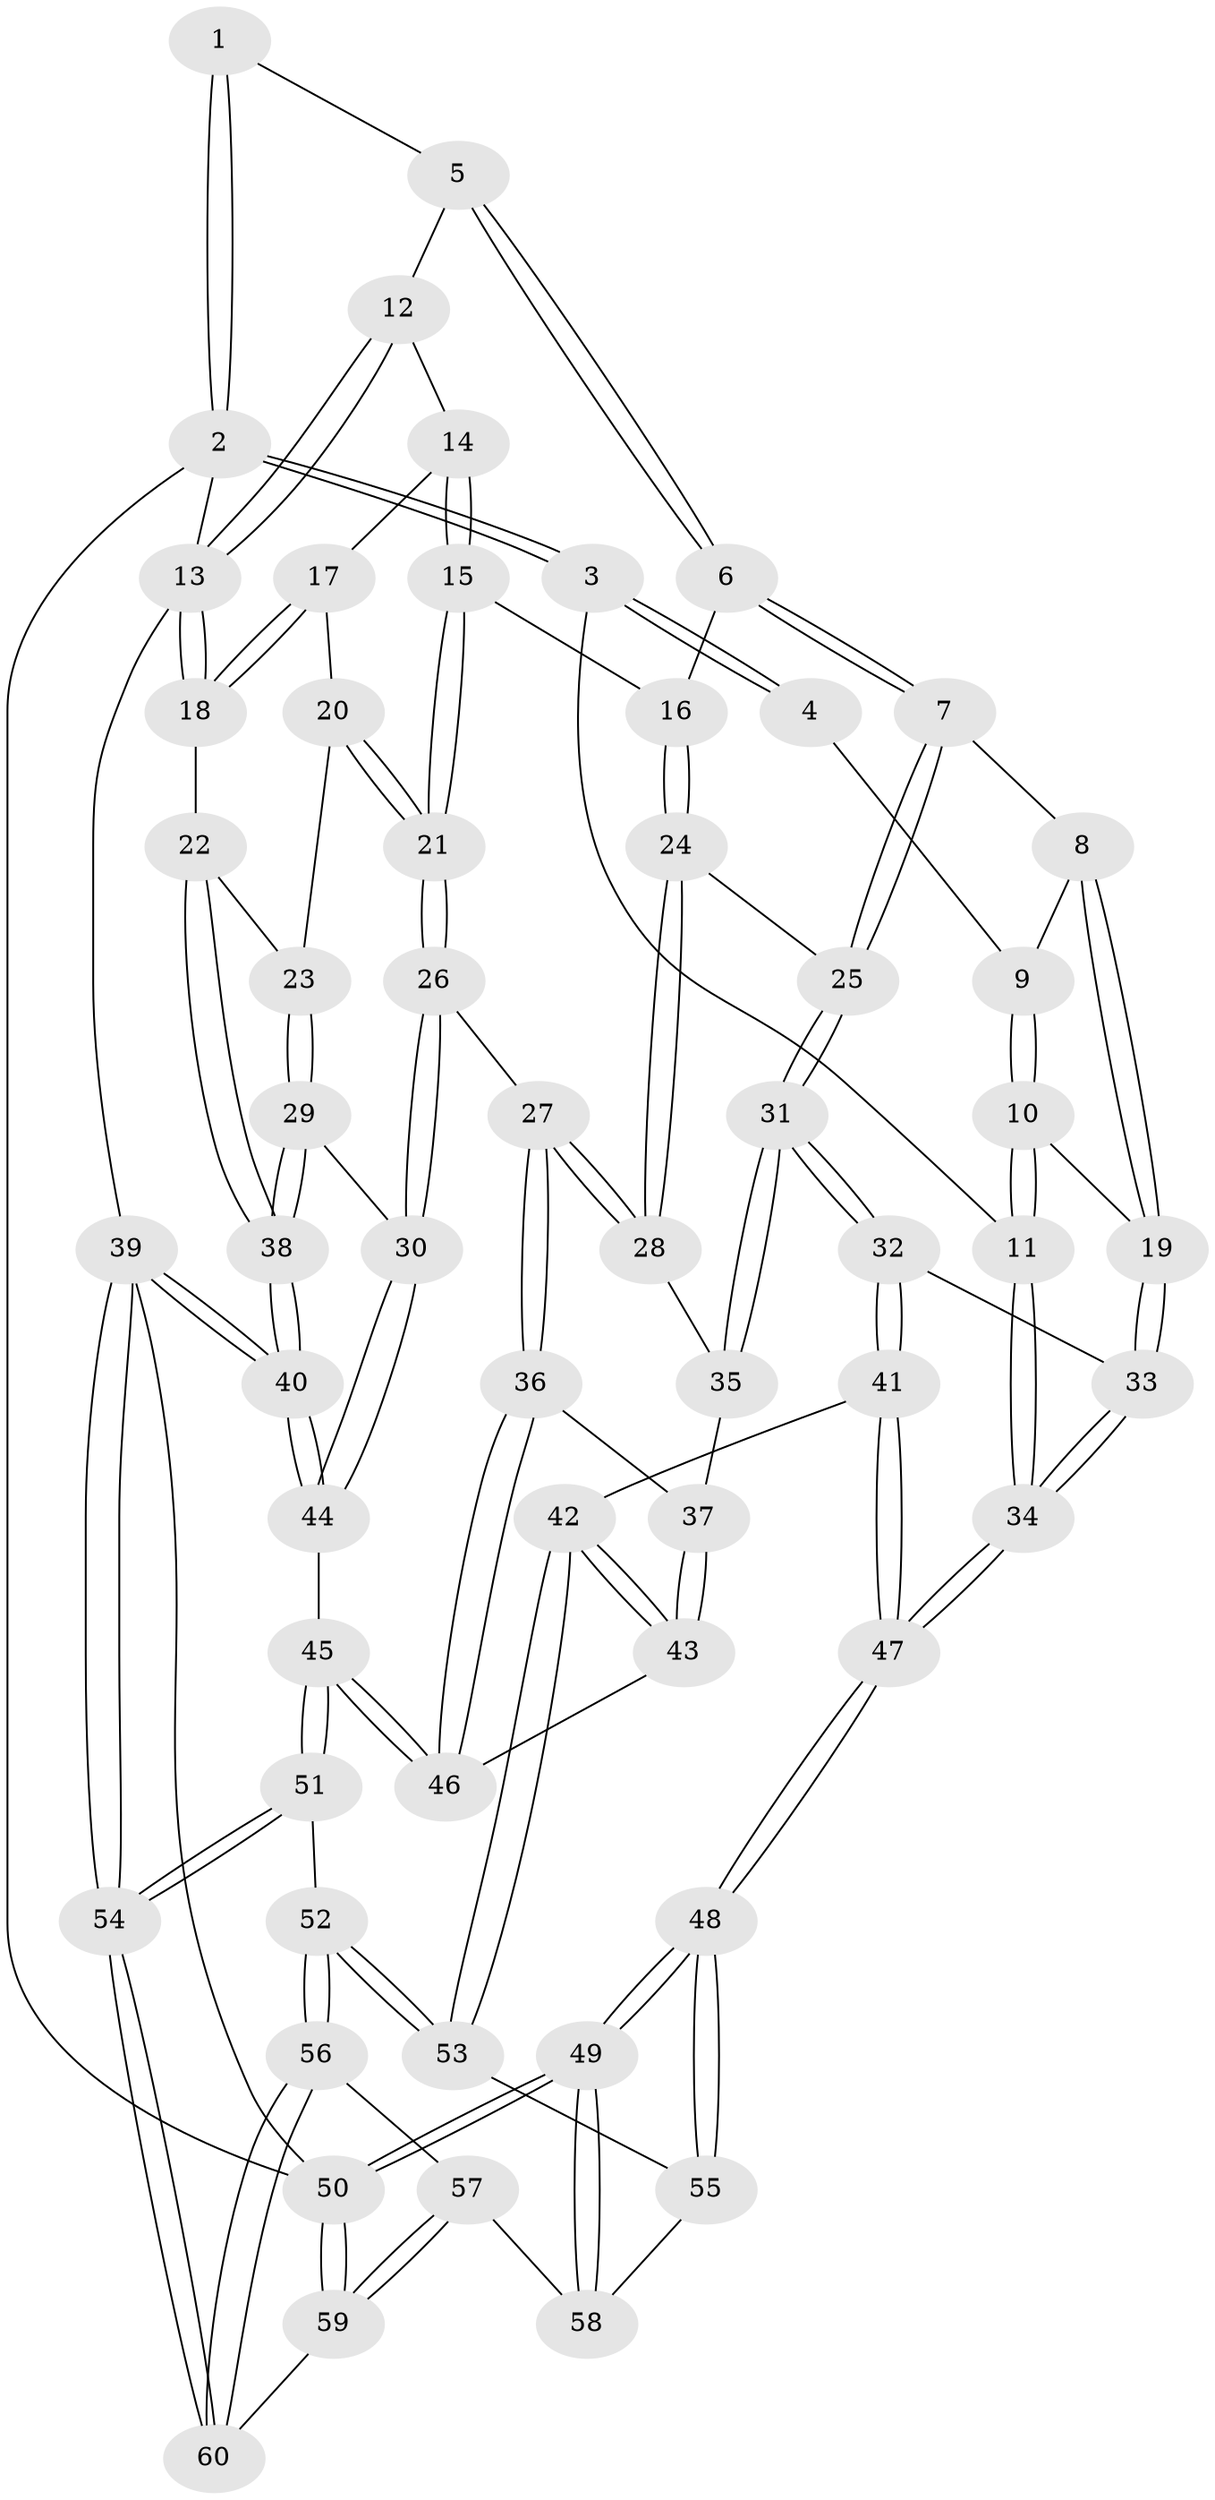 // coarse degree distribution, {4: 0.5238095238095238, 5: 0.19047619047619047, 3: 0.19047619047619047, 6: 0.09523809523809523}
// Generated by graph-tools (version 1.1) at 2025/52/02/27/25 19:52:36]
// undirected, 60 vertices, 147 edges
graph export_dot {
graph [start="1"]
  node [color=gray90,style=filled];
  1 [pos="+0.2010842546625784+0"];
  2 [pos="+0+0"];
  3 [pos="+0+0.14343699658439593"];
  4 [pos="+0.09685699540776765+0.1337279635156012"];
  5 [pos="+0.48768831011728214+0"];
  6 [pos="+0.3985754739322561+0.16228008800949276"];
  7 [pos="+0.3712769112364732+0.22328589612741764"];
  8 [pos="+0.17003175512771715+0.18679212185080032"];
  9 [pos="+0.11407884958627927+0.15786109139467536"];
  10 [pos="+0.030118994239740172+0.3312206909229555"];
  11 [pos="+0+0.371003326027083"];
  12 [pos="+0.6674585551976023+0"];
  13 [pos="+1+0"];
  14 [pos="+0.685162848181473+0"];
  15 [pos="+0.7062896265129633+0.2774157366251819"];
  16 [pos="+0.6683663744665654+0.30812563570444557"];
  17 [pos="+0.9130697128604842+0.2012419609414031"];
  18 [pos="+1+0.14586593402851114"];
  19 [pos="+0.1122460165195965+0.3539989920206743"];
  20 [pos="+0.8897694709381657+0.304863676904906"];
  21 [pos="+0.7642810741264542+0.3191848603738672"];
  22 [pos="+1+0.24216321498578533"];
  23 [pos="+0.9052702933357101+0.32441619262218624"];
  24 [pos="+0.6340700951848154+0.34195908941469727"];
  25 [pos="+0.37191989379257306+0.2576427339468953"];
  26 [pos="+0.7800147546405038+0.47058631715463045"];
  27 [pos="+0.6783065750979583+0.49176570273063946"];
  28 [pos="+0.6183480122773367+0.4203205492399543"];
  29 [pos="+0.9437041927410368+0.45046704573251745"];
  30 [pos="+0.8340181996849863+0.5001639422397764"];
  31 [pos="+0.34730147024583774+0.36162227343081904"];
  32 [pos="+0.3012069693127711+0.45425240243164894"];
  33 [pos="+0.21018640839223982+0.4152535711386522"];
  34 [pos="+0+0.5447211250015027"];
  35 [pos="+0.5939393193377425+0.4269211153022482"];
  36 [pos="+0.6654435612094944+0.52366141734197"];
  37 [pos="+0.5345161299293634+0.5017311056551784"];
  38 [pos="+1+0.5240376584633071"];
  39 [pos="+1+1"];
  40 [pos="+1+1"];
  41 [pos="+0.3058764243834878+0.5409340436620784"];
  42 [pos="+0.322968871050349+0.5688005249105093"];
  43 [pos="+0.4673537713875407+0.5636859209725642"];
  44 [pos="+0.8282058753504475+0.6604590773525935"];
  45 [pos="+0.6606750186820474+0.6688228791842027"];
  46 [pos="+0.6362930128532087+0.6190600091194289"];
  47 [pos="+0+0.6596284112934124"];
  48 [pos="+0+0.8400249298384308"];
  49 [pos="+0+1"];
  50 [pos="+0+1"];
  51 [pos="+0.6109168682987889+0.7831776653429038"];
  52 [pos="+0.42066357402873894+0.7655702858553087"];
  53 [pos="+0.3261311653175136+0.6150187516486164"];
  54 [pos="+0.7806353281968191+1"];
  55 [pos="+0.22779814218256475+0.7348123686257053"];
  56 [pos="+0.385741672869099+0.8988538015343207"];
  57 [pos="+0.21680121245844844+0.8486121193515731"];
  58 [pos="+0.21678685586925592+0.8485964821511365"];
  59 [pos="+0.24582856342660694+1"];
  60 [pos="+0.40694090684824785+1"];
  1 -- 2;
  1 -- 2;
  1 -- 5;
  2 -- 3;
  2 -- 3;
  2 -- 13;
  2 -- 50;
  3 -- 4;
  3 -- 4;
  3 -- 11;
  4 -- 9;
  5 -- 6;
  5 -- 6;
  5 -- 12;
  6 -- 7;
  6 -- 7;
  6 -- 16;
  7 -- 8;
  7 -- 25;
  7 -- 25;
  8 -- 9;
  8 -- 19;
  8 -- 19;
  9 -- 10;
  9 -- 10;
  10 -- 11;
  10 -- 11;
  10 -- 19;
  11 -- 34;
  11 -- 34;
  12 -- 13;
  12 -- 13;
  12 -- 14;
  13 -- 18;
  13 -- 18;
  13 -- 39;
  14 -- 15;
  14 -- 15;
  14 -- 17;
  15 -- 16;
  15 -- 21;
  15 -- 21;
  16 -- 24;
  16 -- 24;
  17 -- 18;
  17 -- 18;
  17 -- 20;
  18 -- 22;
  19 -- 33;
  19 -- 33;
  20 -- 21;
  20 -- 21;
  20 -- 23;
  21 -- 26;
  21 -- 26;
  22 -- 23;
  22 -- 38;
  22 -- 38;
  23 -- 29;
  23 -- 29;
  24 -- 25;
  24 -- 28;
  24 -- 28;
  25 -- 31;
  25 -- 31;
  26 -- 27;
  26 -- 30;
  26 -- 30;
  27 -- 28;
  27 -- 28;
  27 -- 36;
  27 -- 36;
  28 -- 35;
  29 -- 30;
  29 -- 38;
  29 -- 38;
  30 -- 44;
  30 -- 44;
  31 -- 32;
  31 -- 32;
  31 -- 35;
  31 -- 35;
  32 -- 33;
  32 -- 41;
  32 -- 41;
  33 -- 34;
  33 -- 34;
  34 -- 47;
  34 -- 47;
  35 -- 37;
  36 -- 37;
  36 -- 46;
  36 -- 46;
  37 -- 43;
  37 -- 43;
  38 -- 40;
  38 -- 40;
  39 -- 40;
  39 -- 40;
  39 -- 54;
  39 -- 54;
  39 -- 50;
  40 -- 44;
  40 -- 44;
  41 -- 42;
  41 -- 47;
  41 -- 47;
  42 -- 43;
  42 -- 43;
  42 -- 53;
  42 -- 53;
  43 -- 46;
  44 -- 45;
  45 -- 46;
  45 -- 46;
  45 -- 51;
  45 -- 51;
  47 -- 48;
  47 -- 48;
  48 -- 49;
  48 -- 49;
  48 -- 55;
  48 -- 55;
  49 -- 50;
  49 -- 50;
  49 -- 58;
  49 -- 58;
  50 -- 59;
  50 -- 59;
  51 -- 52;
  51 -- 54;
  51 -- 54;
  52 -- 53;
  52 -- 53;
  52 -- 56;
  52 -- 56;
  53 -- 55;
  54 -- 60;
  54 -- 60;
  55 -- 58;
  56 -- 57;
  56 -- 60;
  56 -- 60;
  57 -- 58;
  57 -- 59;
  57 -- 59;
  59 -- 60;
}
